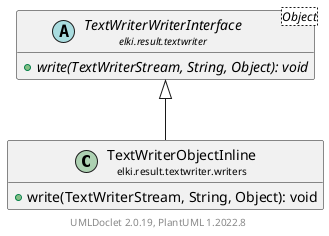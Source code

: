 @startuml
    remove .*\.(Instance|Par|Parameterizer|Factory)$
    set namespaceSeparator none
    hide empty fields
    hide empty methods

    class "<size:14>TextWriterObjectInline\n<size:10>elki.result.textwriter.writers" as elki.result.textwriter.writers.TextWriterObjectInline [[TextWriterObjectInline.html]] {
        +write(TextWriterStream, String, Object): void
    }

    abstract class "<size:14>TextWriterWriterInterface\n<size:10>elki.result.textwriter" as elki.result.textwriter.TextWriterWriterInterface<Object> [[../TextWriterWriterInterface.html]] {
        {abstract} +write(TextWriterStream, String, Object): void
    }

    elki.result.textwriter.TextWriterWriterInterface <|-- elki.result.textwriter.writers.TextWriterObjectInline

    center footer UMLDoclet 2.0.19, PlantUML 1.2022.8
@enduml
